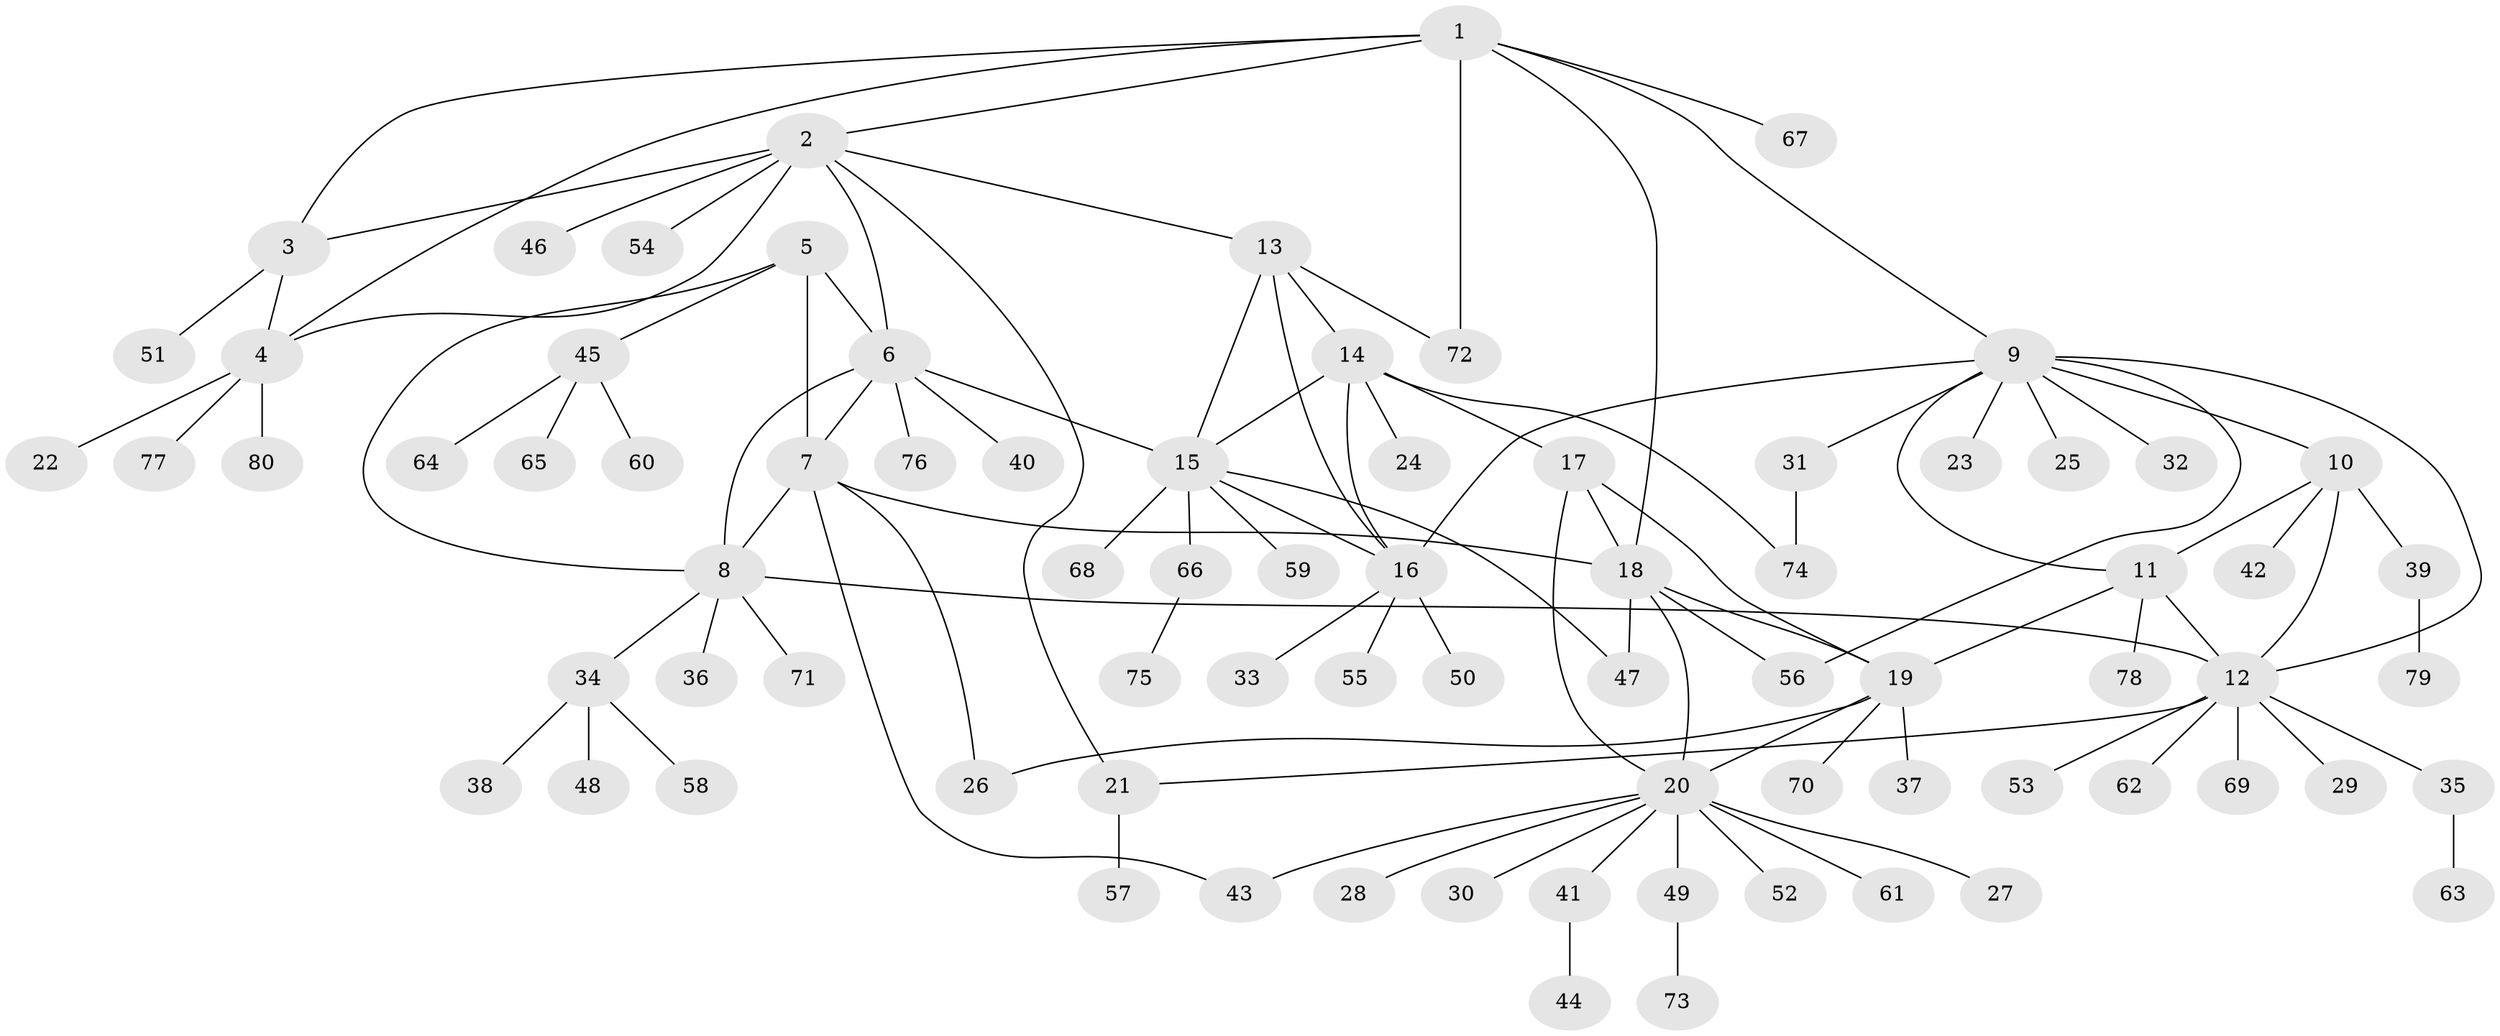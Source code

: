 // Generated by graph-tools (version 1.1) at 2025/26/03/09/25 03:26:36]
// undirected, 80 vertices, 107 edges
graph export_dot {
graph [start="1"]
  node [color=gray90,style=filled];
  1;
  2;
  3;
  4;
  5;
  6;
  7;
  8;
  9;
  10;
  11;
  12;
  13;
  14;
  15;
  16;
  17;
  18;
  19;
  20;
  21;
  22;
  23;
  24;
  25;
  26;
  27;
  28;
  29;
  30;
  31;
  32;
  33;
  34;
  35;
  36;
  37;
  38;
  39;
  40;
  41;
  42;
  43;
  44;
  45;
  46;
  47;
  48;
  49;
  50;
  51;
  52;
  53;
  54;
  55;
  56;
  57;
  58;
  59;
  60;
  61;
  62;
  63;
  64;
  65;
  66;
  67;
  68;
  69;
  70;
  71;
  72;
  73;
  74;
  75;
  76;
  77;
  78;
  79;
  80;
  1 -- 2;
  1 -- 3;
  1 -- 4;
  1 -- 9;
  1 -- 18;
  1 -- 67;
  1 -- 72;
  2 -- 3;
  2 -- 4;
  2 -- 6;
  2 -- 13;
  2 -- 21;
  2 -- 46;
  2 -- 54;
  3 -- 4;
  3 -- 51;
  4 -- 22;
  4 -- 77;
  4 -- 80;
  5 -- 6;
  5 -- 7;
  5 -- 8;
  5 -- 45;
  6 -- 7;
  6 -- 8;
  6 -- 15;
  6 -- 40;
  6 -- 76;
  7 -- 8;
  7 -- 18;
  7 -- 26;
  7 -- 43;
  8 -- 12;
  8 -- 34;
  8 -- 36;
  8 -- 71;
  9 -- 10;
  9 -- 11;
  9 -- 12;
  9 -- 16;
  9 -- 23;
  9 -- 25;
  9 -- 31;
  9 -- 32;
  9 -- 56;
  10 -- 11;
  10 -- 12;
  10 -- 39;
  10 -- 42;
  11 -- 12;
  11 -- 19;
  11 -- 78;
  12 -- 21;
  12 -- 29;
  12 -- 35;
  12 -- 53;
  12 -- 62;
  12 -- 69;
  13 -- 14;
  13 -- 15;
  13 -- 16;
  13 -- 72;
  14 -- 15;
  14 -- 16;
  14 -- 17;
  14 -- 24;
  14 -- 74;
  15 -- 16;
  15 -- 47;
  15 -- 59;
  15 -- 66;
  15 -- 68;
  16 -- 33;
  16 -- 50;
  16 -- 55;
  17 -- 18;
  17 -- 19;
  17 -- 20;
  18 -- 19;
  18 -- 20;
  18 -- 47;
  18 -- 56;
  19 -- 20;
  19 -- 26;
  19 -- 37;
  19 -- 70;
  20 -- 27;
  20 -- 28;
  20 -- 30;
  20 -- 41;
  20 -- 43;
  20 -- 49;
  20 -- 52;
  20 -- 61;
  21 -- 57;
  31 -- 74;
  34 -- 38;
  34 -- 48;
  34 -- 58;
  35 -- 63;
  39 -- 79;
  41 -- 44;
  45 -- 60;
  45 -- 64;
  45 -- 65;
  49 -- 73;
  66 -- 75;
}
